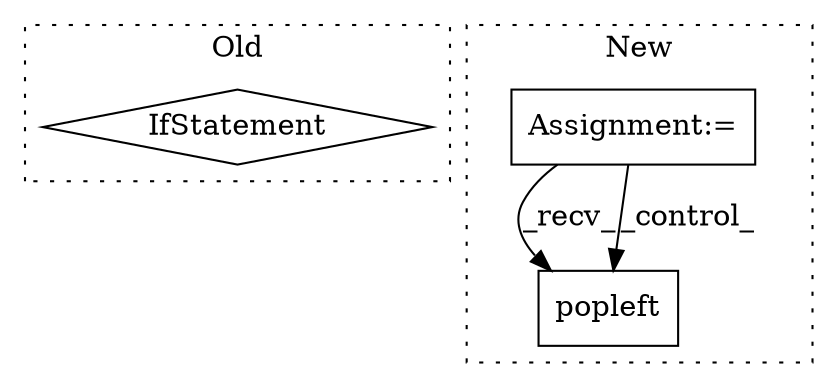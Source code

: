 digraph G {
subgraph cluster0 {
1 [label="IfStatement" a="25" s="44846" l="26" shape="diamond"];
label = "Old";
style="dotted";
}
subgraph cluster1 {
2 [label="popleft" a="32" s="44147" l="9" shape="box"];
3 [label="Assignment:=" a="7" s="44049" l="1" shape="box"];
label = "New";
style="dotted";
}
3 -> 2 [label="_recv_"];
3 -> 2 [label="_control_"];
}